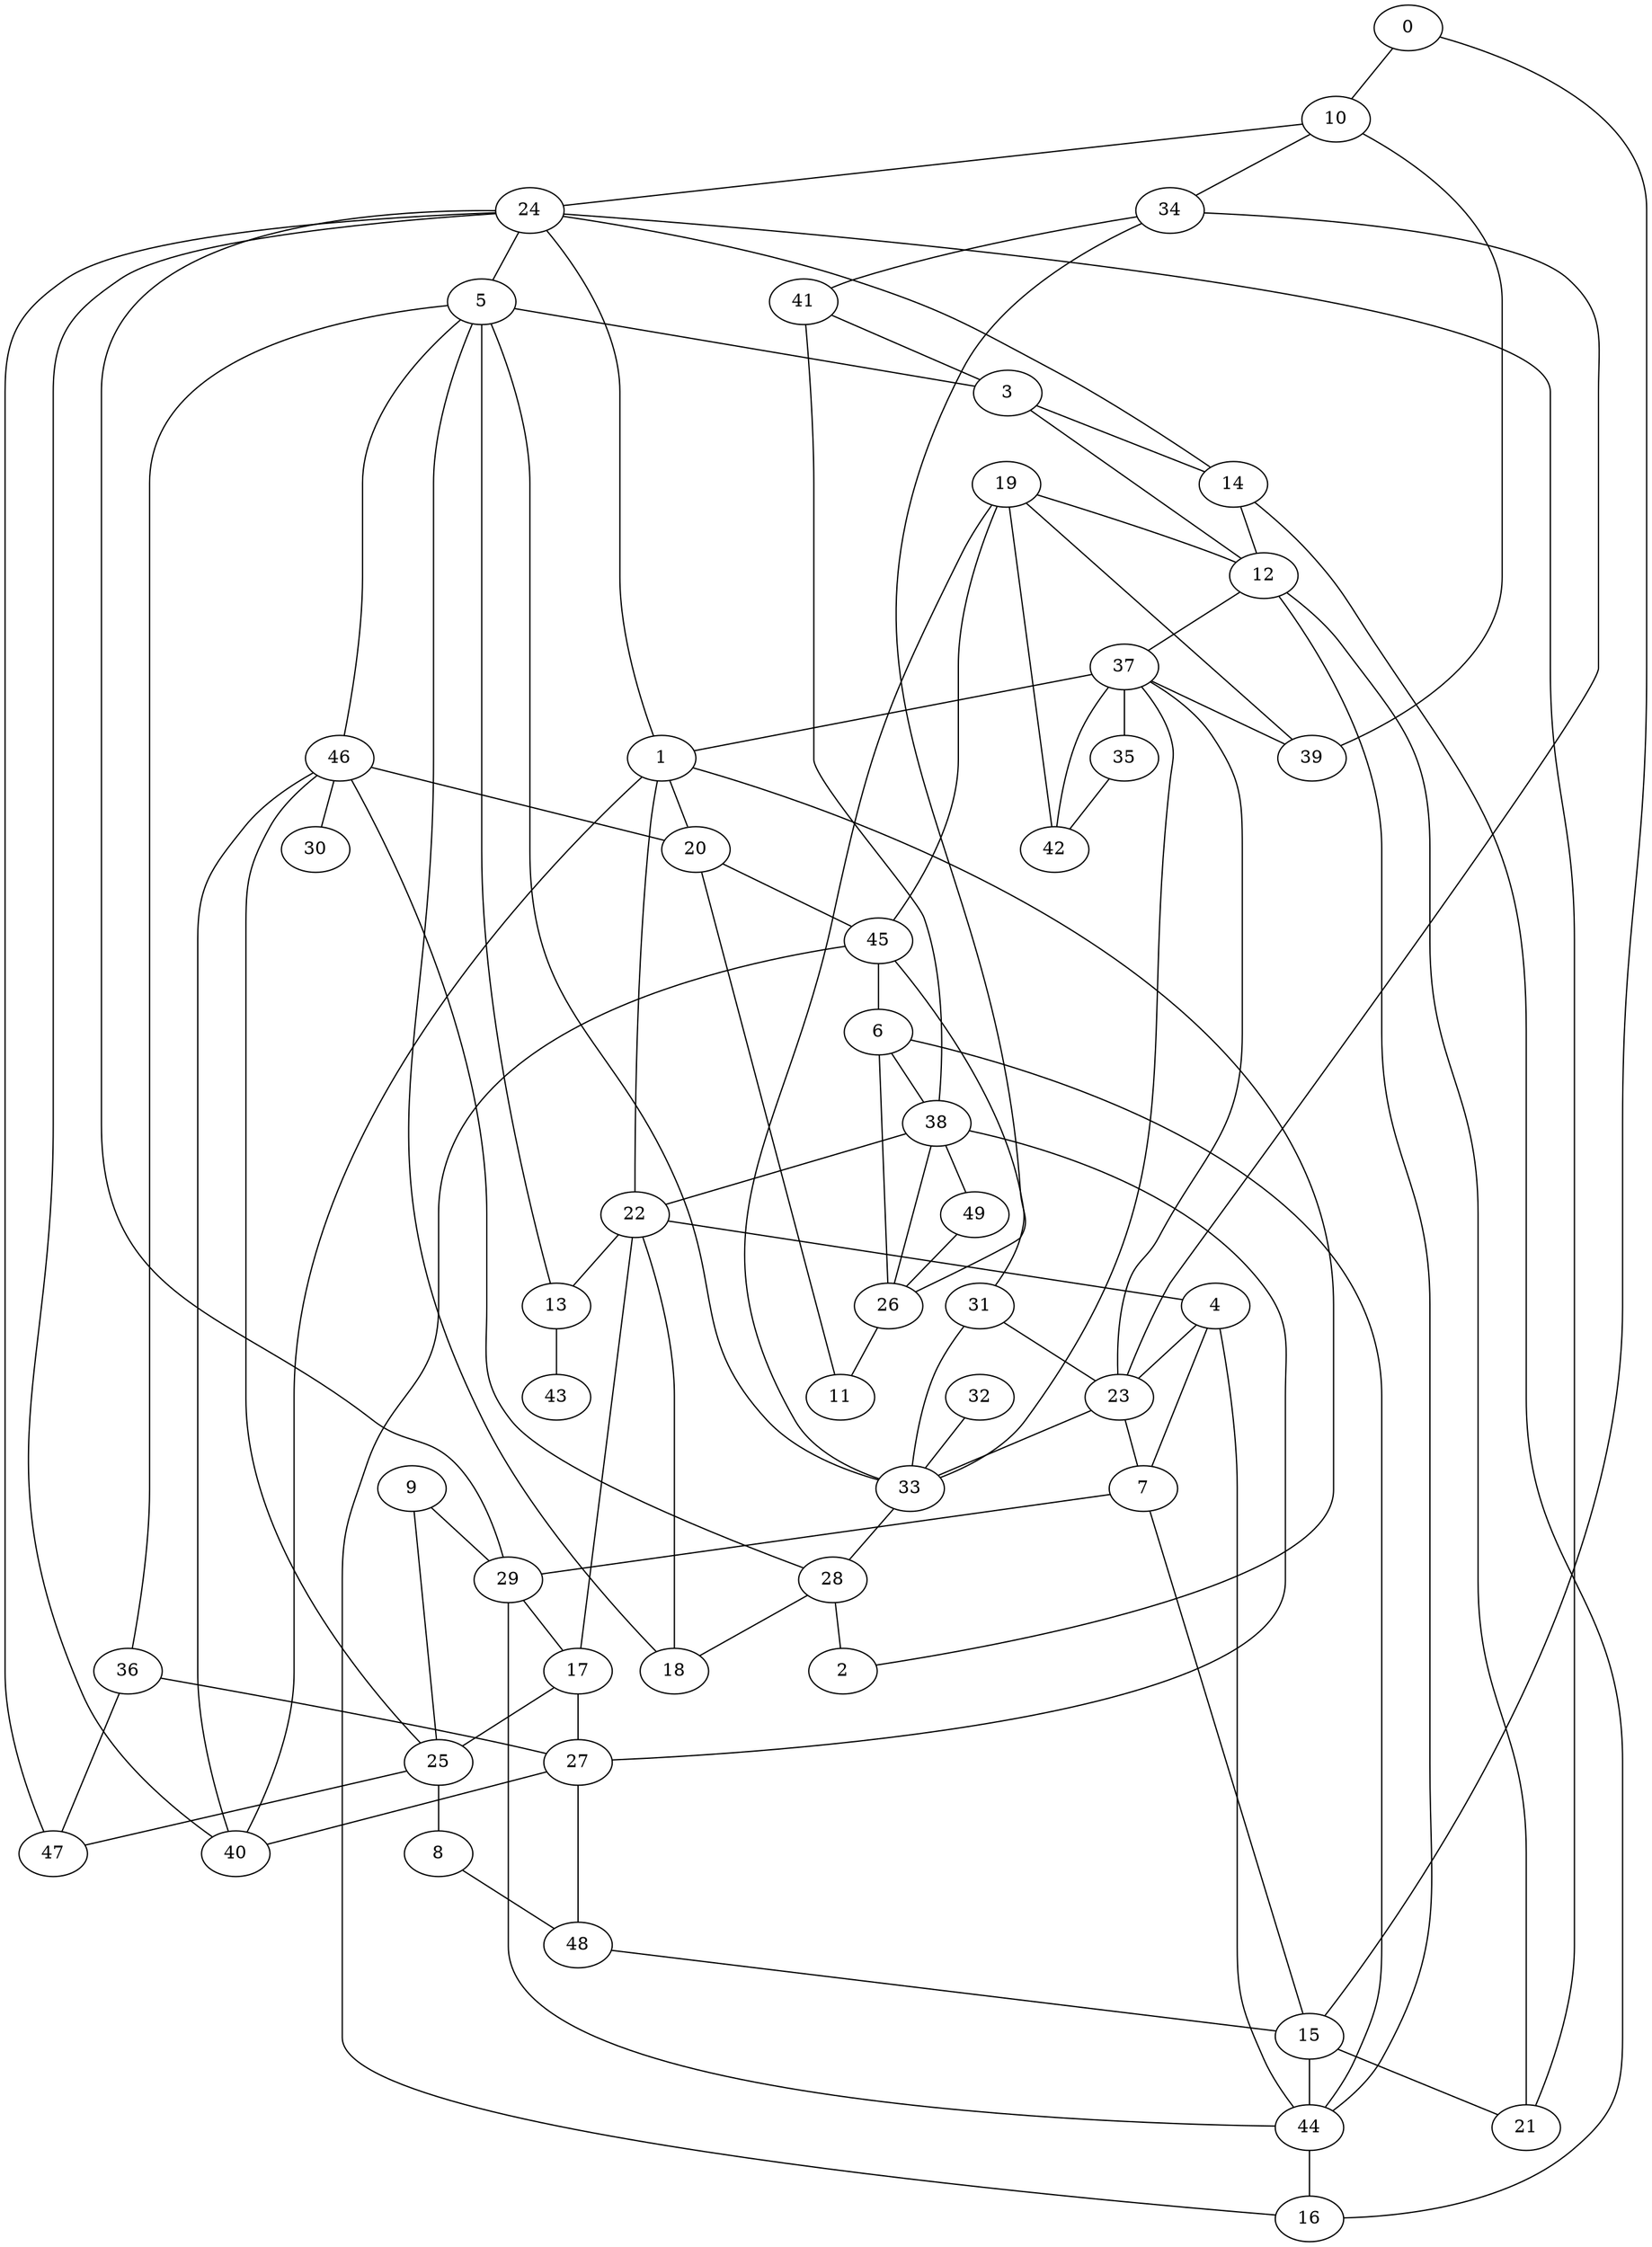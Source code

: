 graph G {
0;
1;
2;
3;
4;
5;
6;
7;
8;
9;
10;
11;
12;
13;
14;
15;
16;
17;
18;
19;
20;
21;
22;
23;
24;
25;
26;
27;
28;
29;
30;
31;
32;
33;
34;
35;
36;
37;
38;
39;
40;
41;
42;
43;
44;
45;
46;
47;
48;
49;
46--30 ;
44--16 ;
5--33 ;
48--15 ;
7--4 ;
25--8 ;
19--12 ;
34--23 ;
45--31 ;
12--3 ;
5--13 ;
38--27 ;
18--5 ;
31--23 ;
35--42 ;
5--36 ;
24--21 ;
25--47 ;
28--2 ;
32--33 ;
23--33 ;
37--1 ;
5--3 ;
2--1 ;
44--12 ;
12--21 ;
1--24 ;
17--27 ;
38--49 ;
27--48 ;
13--43 ;
37--39 ;
27--40 ;
26--11 ;
36--27 ;
10--24 ;
24--47 ;
24--14 ;
17--25 ;
41--38 ;
37--42 ;
3--14 ;
38--22 ;
19--33 ;
14--12 ;
4--23 ;
46--25 ;
10--39 ;
6--38 ;
5--46 ;
26--6 ;
38--26 ;
14--16 ;
46--28 ;
37--33 ;
1--20 ;
22--13 ;
15--0 ;
37--35 ;
0--10 ;
22--18 ;
24--40 ;
9--25 ;
28--18 ;
12--37 ;
9--29 ;
7--15 ;
34--41 ;
31--33 ;
19--42 ;
22--4 ;
49--26 ;
29--17 ;
29--24 ;
16--45 ;
23--37 ;
45--6 ;
36--47 ;
23--7 ;
15--21 ;
46--20 ;
15--44 ;
10--34 ;
1--40 ;
8--48 ;
17--22 ;
33--28 ;
19--39 ;
46--40 ;
19--45 ;
24--5 ;
1--22 ;
7--29 ;
41--3 ;
4--44 ;
44--29 ;
6--44 ;
20--45 ;
11--20 ;
34--26 ;
}

